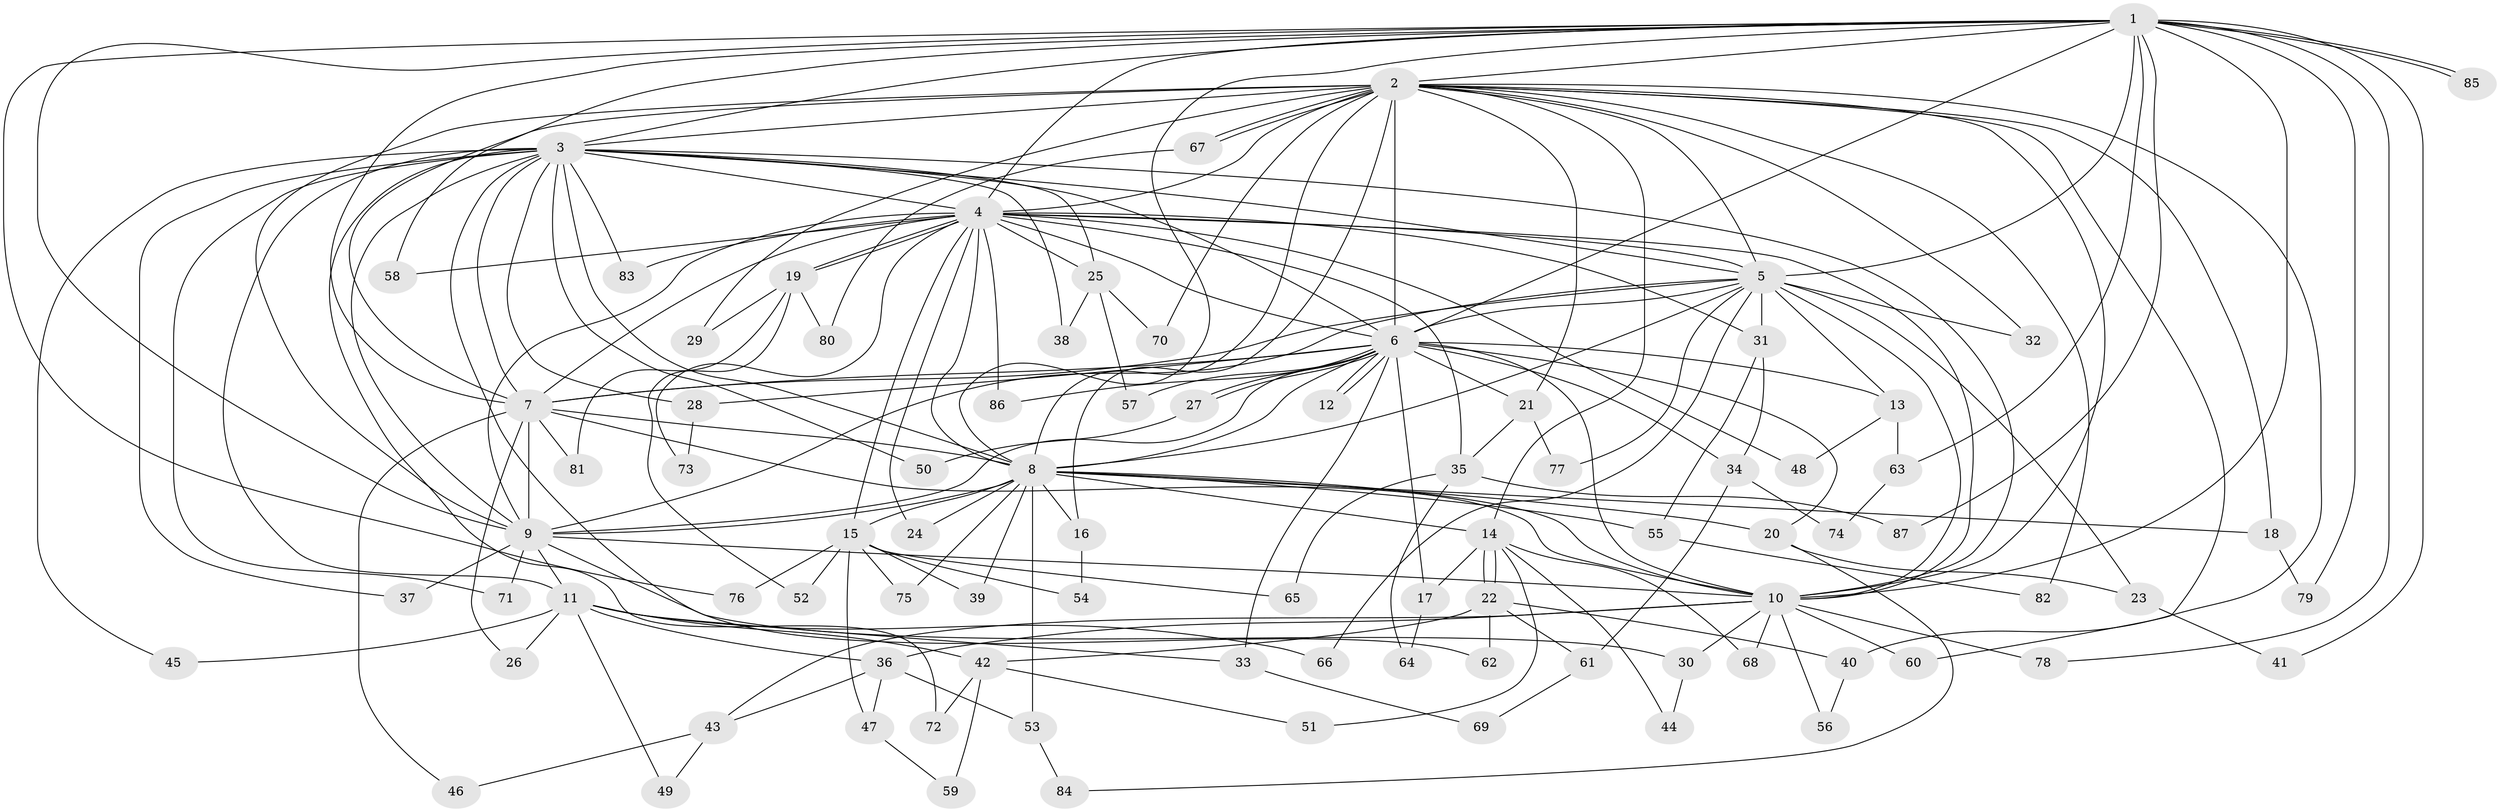 // Generated by graph-tools (version 1.1) at 2025/43/03/09/25 04:43:36]
// undirected, 87 vertices, 199 edges
graph export_dot {
graph [start="1"]
  node [color=gray90,style=filled];
  1;
  2;
  3;
  4;
  5;
  6;
  7;
  8;
  9;
  10;
  11;
  12;
  13;
  14;
  15;
  16;
  17;
  18;
  19;
  20;
  21;
  22;
  23;
  24;
  25;
  26;
  27;
  28;
  29;
  30;
  31;
  32;
  33;
  34;
  35;
  36;
  37;
  38;
  39;
  40;
  41;
  42;
  43;
  44;
  45;
  46;
  47;
  48;
  49;
  50;
  51;
  52;
  53;
  54;
  55;
  56;
  57;
  58;
  59;
  60;
  61;
  62;
  63;
  64;
  65;
  66;
  67;
  68;
  69;
  70;
  71;
  72;
  73;
  74;
  75;
  76;
  77;
  78;
  79;
  80;
  81;
  82;
  83;
  84;
  85;
  86;
  87;
  1 -- 2;
  1 -- 3;
  1 -- 4;
  1 -- 5;
  1 -- 6;
  1 -- 7;
  1 -- 8;
  1 -- 9;
  1 -- 10;
  1 -- 41;
  1 -- 58;
  1 -- 63;
  1 -- 76;
  1 -- 78;
  1 -- 79;
  1 -- 85;
  1 -- 85;
  1 -- 87;
  2 -- 3;
  2 -- 4;
  2 -- 5;
  2 -- 6;
  2 -- 7;
  2 -- 8;
  2 -- 9;
  2 -- 10;
  2 -- 14;
  2 -- 16;
  2 -- 18;
  2 -- 21;
  2 -- 29;
  2 -- 32;
  2 -- 40;
  2 -- 60;
  2 -- 67;
  2 -- 67;
  2 -- 70;
  2 -- 82;
  3 -- 4;
  3 -- 5;
  3 -- 6;
  3 -- 7;
  3 -- 8;
  3 -- 9;
  3 -- 10;
  3 -- 11;
  3 -- 25;
  3 -- 28;
  3 -- 37;
  3 -- 38;
  3 -- 45;
  3 -- 50;
  3 -- 62;
  3 -- 71;
  3 -- 72;
  3 -- 83;
  4 -- 5;
  4 -- 6;
  4 -- 7;
  4 -- 8;
  4 -- 9;
  4 -- 10;
  4 -- 15;
  4 -- 19;
  4 -- 19;
  4 -- 24;
  4 -- 25;
  4 -- 31;
  4 -- 35;
  4 -- 48;
  4 -- 58;
  4 -- 73;
  4 -- 83;
  4 -- 86;
  5 -- 6;
  5 -- 7;
  5 -- 8;
  5 -- 9;
  5 -- 10;
  5 -- 13;
  5 -- 23;
  5 -- 31;
  5 -- 32;
  5 -- 66;
  5 -- 77;
  6 -- 7;
  6 -- 8;
  6 -- 9;
  6 -- 10;
  6 -- 12;
  6 -- 12;
  6 -- 13;
  6 -- 17;
  6 -- 20;
  6 -- 21;
  6 -- 27;
  6 -- 27;
  6 -- 28;
  6 -- 33;
  6 -- 34;
  6 -- 57;
  6 -- 86;
  7 -- 8;
  7 -- 9;
  7 -- 10;
  7 -- 26;
  7 -- 46;
  7 -- 81;
  8 -- 9;
  8 -- 10;
  8 -- 14;
  8 -- 15;
  8 -- 16;
  8 -- 18;
  8 -- 20;
  8 -- 24;
  8 -- 39;
  8 -- 53;
  8 -- 55;
  8 -- 75;
  9 -- 10;
  9 -- 11;
  9 -- 30;
  9 -- 37;
  9 -- 71;
  10 -- 30;
  10 -- 36;
  10 -- 43;
  10 -- 56;
  10 -- 60;
  10 -- 68;
  10 -- 78;
  11 -- 26;
  11 -- 33;
  11 -- 36;
  11 -- 42;
  11 -- 45;
  11 -- 49;
  11 -- 66;
  13 -- 48;
  13 -- 63;
  14 -- 17;
  14 -- 22;
  14 -- 22;
  14 -- 44;
  14 -- 51;
  14 -- 68;
  15 -- 39;
  15 -- 47;
  15 -- 52;
  15 -- 54;
  15 -- 65;
  15 -- 75;
  15 -- 76;
  16 -- 54;
  17 -- 64;
  18 -- 79;
  19 -- 29;
  19 -- 52;
  19 -- 80;
  19 -- 81;
  20 -- 23;
  20 -- 84;
  21 -- 35;
  21 -- 77;
  22 -- 40;
  22 -- 42;
  22 -- 61;
  22 -- 62;
  23 -- 41;
  25 -- 38;
  25 -- 57;
  25 -- 70;
  27 -- 50;
  28 -- 73;
  30 -- 44;
  31 -- 34;
  31 -- 55;
  33 -- 69;
  34 -- 61;
  34 -- 74;
  35 -- 64;
  35 -- 65;
  35 -- 87;
  36 -- 43;
  36 -- 47;
  36 -- 53;
  40 -- 56;
  42 -- 51;
  42 -- 59;
  42 -- 72;
  43 -- 46;
  43 -- 49;
  47 -- 59;
  53 -- 84;
  55 -- 82;
  61 -- 69;
  63 -- 74;
  67 -- 80;
}
